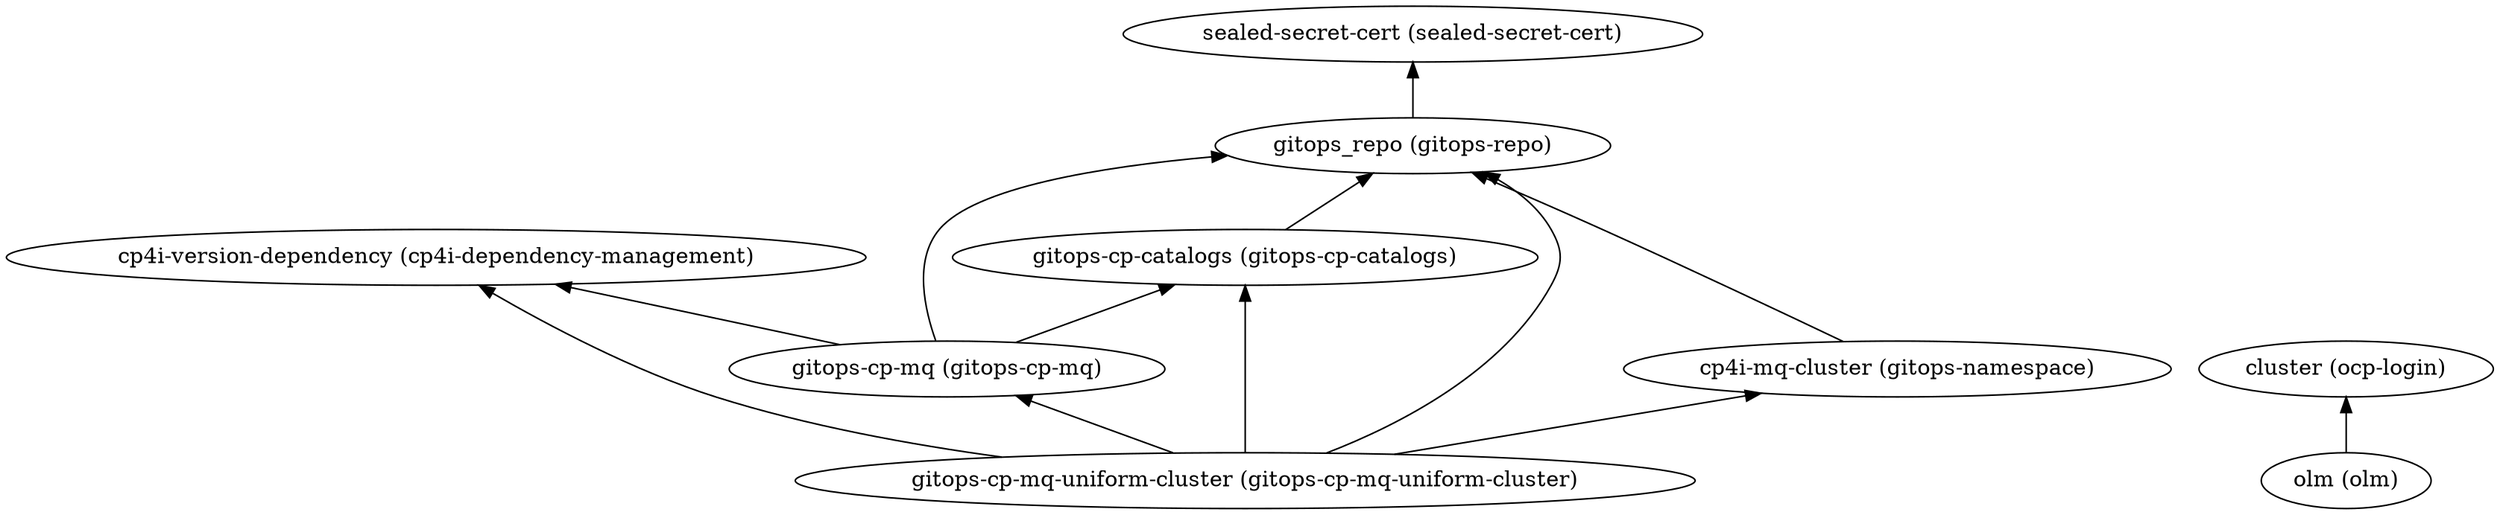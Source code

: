 digraph {
    rankdir="BT"
    "cp4i-version-dependency (cp4i-dependency-management)"
"gitops-cp-catalogs (gitops-cp-catalogs)" -> "gitops_repo (gitops-repo)"
"gitops-cp-catalogs (gitops-cp-catalogs)"
"gitops_repo (gitops-repo)" -> "sealed-secret-cert (sealed-secret-cert)"
"gitops_repo (gitops-repo)"
"sealed-secret-cert (sealed-secret-cert)"
"gitops-cp-mq (gitops-cp-mq)" -> "gitops_repo (gitops-repo)"
"gitops-cp-mq (gitops-cp-mq)" -> "gitops-cp-catalogs (gitops-cp-catalogs)"
"gitops-cp-mq (gitops-cp-mq)" -> "cp4i-version-dependency (cp4i-dependency-management)"
"gitops-cp-mq (gitops-cp-mq)"
"gitops-cp-mq-uniform-cluster (gitops-cp-mq-uniform-cluster)" -> "gitops_repo (gitops-repo)"
"gitops-cp-mq-uniform-cluster (gitops-cp-mq-uniform-cluster)" -> "gitops-cp-catalogs (gitops-cp-catalogs)"
"gitops-cp-mq-uniform-cluster (gitops-cp-mq-uniform-cluster)" -> "cp4i-version-dependency (cp4i-dependency-management)"
"gitops-cp-mq-uniform-cluster (gitops-cp-mq-uniform-cluster)" -> "cp4i-mq-cluster (gitops-namespace)"
"gitops-cp-mq-uniform-cluster (gitops-cp-mq-uniform-cluster)" -> "gitops-cp-mq (gitops-cp-mq)"
"gitops-cp-mq-uniform-cluster (gitops-cp-mq-uniform-cluster)"
"cp4i-mq-cluster (gitops-namespace)" -> "gitops_repo (gitops-repo)"
"cp4i-mq-cluster (gitops-namespace)"
"cluster (ocp-login)"
"olm (olm)" -> "cluster (ocp-login)"
"olm (olm)"
  }
